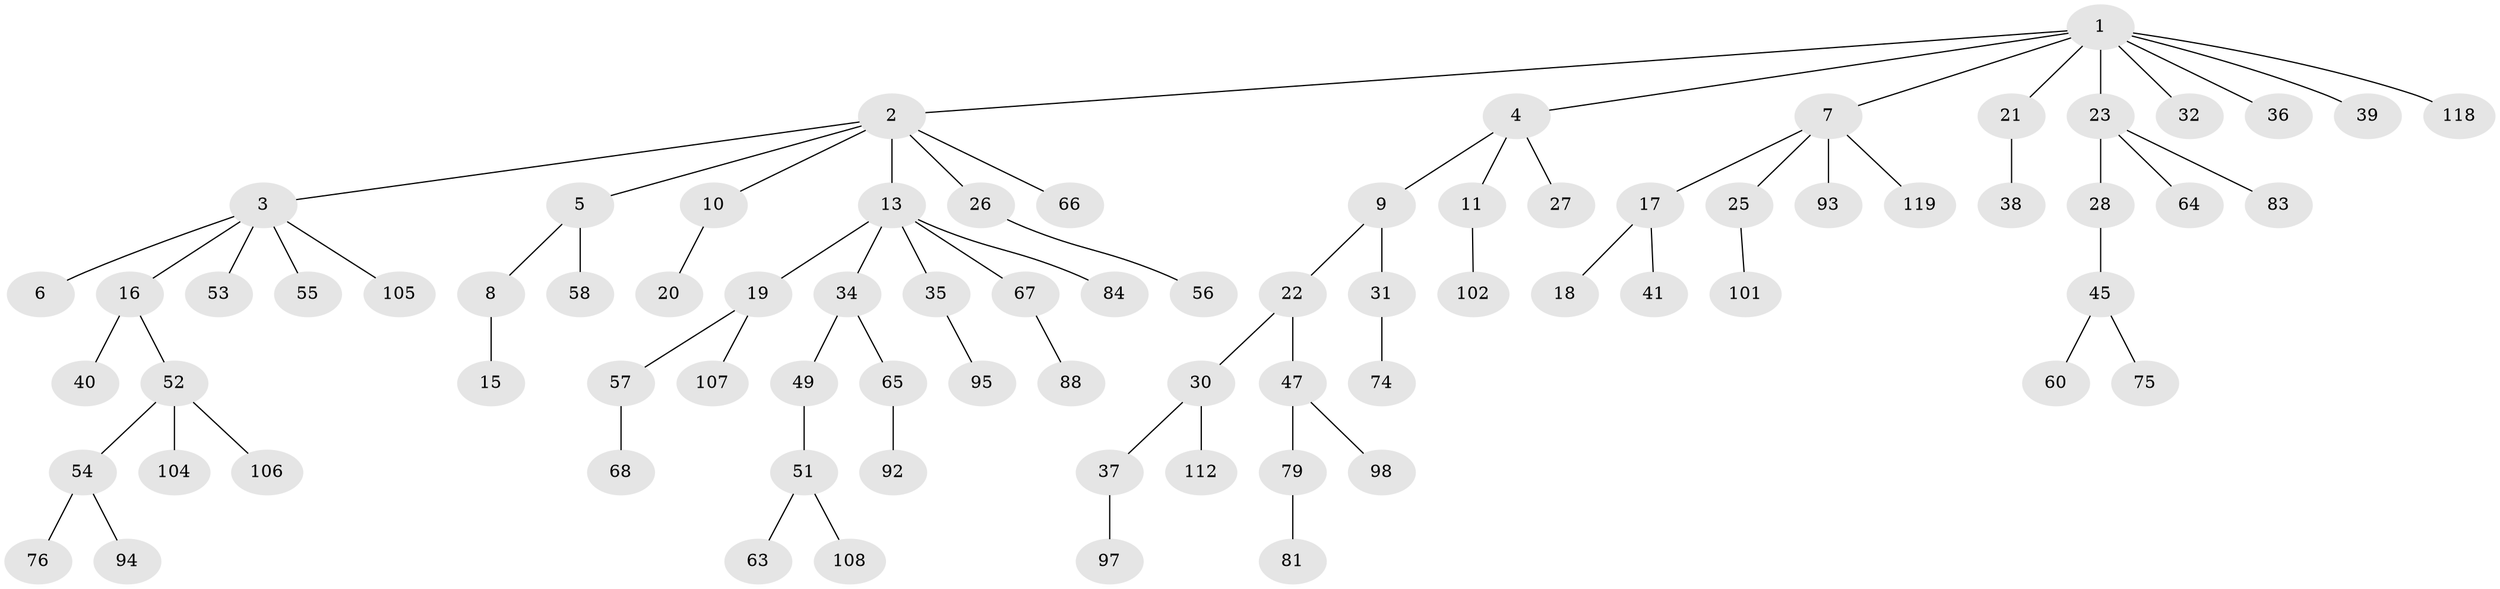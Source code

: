 // Generated by graph-tools (version 1.1) at 2025/24/03/03/25 07:24:08]
// undirected, 78 vertices, 77 edges
graph export_dot {
graph [start="1"]
  node [color=gray90,style=filled];
  1 [super="+29"];
  2;
  3 [super="+46"];
  4 [super="+43"];
  5 [super="+71"];
  6;
  7 [super="+42"];
  8 [super="+90"];
  9 [super="+82"];
  10 [super="+12"];
  11 [super="+120"];
  13 [super="+14"];
  15;
  16 [super="+89"];
  17 [super="+44"];
  18;
  19 [super="+24"];
  20 [super="+111"];
  21;
  22;
  23 [super="+70"];
  25 [super="+61"];
  26 [super="+33"];
  27 [super="+114"];
  28;
  30 [super="+86"];
  31;
  32;
  34 [super="+48"];
  35 [super="+62"];
  36;
  37;
  38 [super="+113"];
  39;
  40 [super="+50"];
  41 [super="+85"];
  45 [super="+110"];
  47 [super="+69"];
  49;
  51;
  52 [super="+77"];
  53 [super="+116"];
  54 [super="+73"];
  55 [super="+59"];
  56 [super="+91"];
  57 [super="+72"];
  58;
  60 [super="+87"];
  63 [super="+78"];
  64;
  65;
  66;
  67;
  68 [super="+80"];
  74 [super="+100"];
  75;
  76;
  79;
  81 [super="+109"];
  83 [super="+96"];
  84;
  88;
  92;
  93;
  94 [super="+103"];
  95;
  97 [super="+99"];
  98;
  101 [super="+115"];
  102;
  104;
  105;
  106;
  107 [super="+117"];
  108;
  112;
  118;
  119;
  1 -- 2;
  1 -- 4;
  1 -- 7;
  1 -- 21;
  1 -- 23;
  1 -- 32;
  1 -- 36;
  1 -- 39;
  1 -- 118;
  2 -- 3;
  2 -- 5;
  2 -- 10;
  2 -- 13;
  2 -- 26;
  2 -- 66;
  3 -- 6;
  3 -- 16;
  3 -- 105;
  3 -- 53;
  3 -- 55;
  4 -- 9;
  4 -- 11;
  4 -- 27;
  5 -- 8;
  5 -- 58;
  7 -- 17;
  7 -- 25;
  7 -- 93;
  7 -- 119;
  8 -- 15;
  9 -- 22;
  9 -- 31;
  10 -- 20;
  11 -- 102;
  13 -- 19;
  13 -- 67;
  13 -- 34;
  13 -- 35;
  13 -- 84;
  16 -- 40;
  16 -- 52;
  17 -- 18;
  17 -- 41;
  19 -- 107;
  19 -- 57;
  21 -- 38;
  22 -- 30;
  22 -- 47;
  23 -- 28;
  23 -- 64;
  23 -- 83;
  25 -- 101;
  26 -- 56;
  28 -- 45;
  30 -- 37;
  30 -- 112;
  31 -- 74;
  34 -- 49;
  34 -- 65;
  35 -- 95;
  37 -- 97;
  45 -- 60;
  45 -- 75;
  47 -- 79;
  47 -- 98;
  49 -- 51;
  51 -- 63;
  51 -- 108;
  52 -- 54;
  52 -- 104;
  52 -- 106;
  54 -- 94;
  54 -- 76;
  57 -- 68;
  65 -- 92;
  67 -- 88;
  79 -- 81;
}
